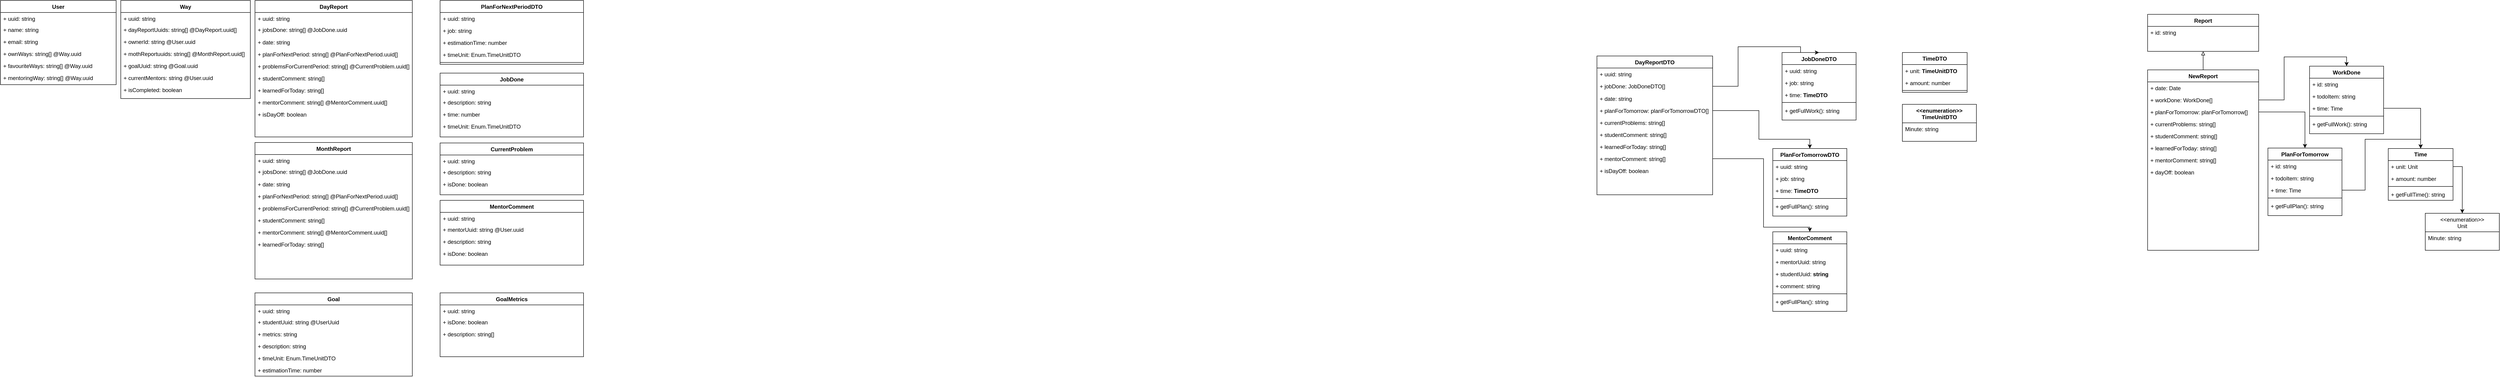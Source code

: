 <mxfile version="21.6.8" type="device">
  <diagram id="C5RBs43oDa-KdzZeNtuy" name="Page-1">
    <mxGraphModel dx="6335" dy="1329" grid="1" gridSize="10" guides="1" tooltips="1" connect="1" arrows="1" fold="1" page="1" pageScale="1" pageWidth="827" pageHeight="1169" math="0" shadow="0">
      <root>
        <mxCell id="WIyWlLk6GJQsqaUBKTNV-0" />
        <mxCell id="WIyWlLk6GJQsqaUBKTNV-1" parent="WIyWlLk6GJQsqaUBKTNV-0" />
        <mxCell id="d_Sg6oqERydrpkFvaHPT-14" value="Report" style="swimlane;fontStyle=1;align=center;verticalAlign=top;childLayout=stackLayout;horizontal=1;startSize=26;horizontalStack=0;resizeParent=1;resizeLast=0;collapsible=1;marginBottom=0;rounded=0;shadow=0;strokeWidth=1;" parent="WIyWlLk6GJQsqaUBKTNV-1" vertex="1">
          <mxGeometry x="1160" y="160" width="240" height="80" as="geometry">
            <mxRectangle x="550" y="140" width="160" height="26" as="alternateBounds" />
          </mxGeometry>
        </mxCell>
        <mxCell id="d_Sg6oqERydrpkFvaHPT-18" value="+ id: string" style="text;align=left;verticalAlign=top;spacingLeft=4;spacingRight=4;overflow=hidden;rotatable=0;points=[[0,0.5],[1,0.5]];portConstraint=eastwest;rounded=0;shadow=0;html=0;" parent="d_Sg6oqERydrpkFvaHPT-14" vertex="1">
          <mxGeometry y="26" width="240" height="34" as="geometry" />
        </mxCell>
        <mxCell id="zkfFHV4jXpPFQw0GAbJ--0" value="NewReport" style="swimlane;fontStyle=1;align=center;verticalAlign=top;childLayout=stackLayout;horizontal=1;startSize=26;horizontalStack=0;resizeParent=1;resizeLast=0;collapsible=1;marginBottom=0;rounded=0;shadow=0;strokeWidth=1;fillColor=default;" parent="WIyWlLk6GJQsqaUBKTNV-1" vertex="1">
          <mxGeometry x="1160" y="280" width="240" height="390" as="geometry">
            <mxRectangle x="230" y="140" width="160" height="26" as="alternateBounds" />
          </mxGeometry>
        </mxCell>
        <mxCell id="hzhKv7WzkPUW-s2_m-Os-22" value="+ date: Date" style="text;align=left;verticalAlign=top;spacingLeft=4;spacingRight=4;overflow=hidden;rotatable=0;points=[[0,0.5],[1,0.5]];portConstraint=eastwest;" parent="zkfFHV4jXpPFQw0GAbJ--0" vertex="1">
          <mxGeometry y="26" width="240" height="26" as="geometry" />
        </mxCell>
        <mxCell id="hzhKv7WzkPUW-s2_m-Os-24" value="+ workDone: WorkDone[]" style="text;align=left;verticalAlign=top;spacingLeft=4;spacingRight=4;overflow=hidden;rotatable=0;points=[[0,0.5],[1,0.5]];portConstraint=eastwest;rounded=0;shadow=0;html=0;" parent="zkfFHV4jXpPFQw0GAbJ--0" vertex="1">
          <mxGeometry y="52" width="240" height="26" as="geometry" />
        </mxCell>
        <mxCell id="hzhKv7WzkPUW-s2_m-Os-30" value="+ planForTomorrow: planForTomorrow[]" style="text;align=left;verticalAlign=top;spacingLeft=4;spacingRight=4;overflow=hidden;rotatable=0;points=[[0,0.5],[1,0.5]];portConstraint=eastwest;rounded=0;shadow=0;html=0;" parent="zkfFHV4jXpPFQw0GAbJ--0" vertex="1">
          <mxGeometry y="78" width="240" height="26" as="geometry" />
        </mxCell>
        <mxCell id="hzhKv7WzkPUW-s2_m-Os-25" value="+ currentProblems: string[]" style="text;align=left;verticalAlign=top;spacingLeft=4;spacingRight=4;overflow=hidden;rotatable=0;points=[[0,0.5],[1,0.5]];portConstraint=eastwest;" parent="zkfFHV4jXpPFQw0GAbJ--0" vertex="1">
          <mxGeometry y="104" width="240" height="26" as="geometry" />
        </mxCell>
        <mxCell id="hzhKv7WzkPUW-s2_m-Os-29" value="+ studentComment: string[]" style="text;align=left;verticalAlign=top;spacingLeft=4;spacingRight=4;overflow=hidden;rotatable=0;points=[[0,0.5],[1,0.5]];portConstraint=eastwest;rounded=0;shadow=0;html=0;" parent="zkfFHV4jXpPFQw0GAbJ--0" vertex="1">
          <mxGeometry y="130" width="240" height="26" as="geometry" />
        </mxCell>
        <mxCell id="hzhKv7WzkPUW-s2_m-Os-28" value="+ learnedForToday: string[]" style="text;align=left;verticalAlign=top;spacingLeft=4;spacingRight=4;overflow=hidden;rotatable=0;points=[[0,0.5],[1,0.5]];portConstraint=eastwest;" parent="zkfFHV4jXpPFQw0GAbJ--0" vertex="1">
          <mxGeometry y="156" width="240" height="26" as="geometry" />
        </mxCell>
        <mxCell id="hzhKv7WzkPUW-s2_m-Os-31" value="+ mentorComment: string[]" style="text;align=left;verticalAlign=top;spacingLeft=4;spacingRight=4;overflow=hidden;rotatable=0;points=[[0,0.5],[1,0.5]];portConstraint=eastwest;rounded=0;shadow=0;html=0;" parent="zkfFHV4jXpPFQw0GAbJ--0" vertex="1">
          <mxGeometry y="182" width="240" height="26" as="geometry" />
        </mxCell>
        <mxCell id="ZnFj1ANlWHi9h5uF4C0p-1" value="+ dayOff: boolean" style="text;strokeColor=none;fillColor=none;align=left;verticalAlign=top;spacingLeft=4;spacingRight=4;overflow=hidden;rotatable=0;points=[[0,0.5],[1,0.5]];portConstraint=eastwest;whiteSpace=wrap;html=1;" parent="zkfFHV4jXpPFQw0GAbJ--0" vertex="1">
          <mxGeometry y="208" width="240" height="26" as="geometry" />
        </mxCell>
        <mxCell id="d_Sg6oqERydrpkFvaHPT-20" value="" style="edgeStyle=orthogonalEdgeStyle;rounded=0;orthogonalLoop=1;jettySize=auto;html=1;entryX=0.5;entryY=1;entryDx=0;entryDy=0;fillColor=none;startArrow=none;startFill=0;endArrow=block;endFill=0;" parent="WIyWlLk6GJQsqaUBKTNV-1" source="zkfFHV4jXpPFQw0GAbJ--0" target="d_Sg6oqERydrpkFvaHPT-14" edge="1">
          <mxGeometry relative="1" as="geometry" />
        </mxCell>
        <mxCell id="d_Sg6oqERydrpkFvaHPT-32" value="&lt;&lt;enumeration&gt;&gt;&#xa;Unit" style="swimlane;fontStyle=0;align=center;verticalAlign=top;childLayout=stackLayout;horizontal=1;startSize=40;horizontalStack=0;resizeParent=1;resizeLast=0;collapsible=1;marginBottom=0;rounded=0;shadow=0;strokeWidth=1;" parent="WIyWlLk6GJQsqaUBKTNV-1" vertex="1">
          <mxGeometry x="1760" y="590" width="160" height="80" as="geometry">
            <mxRectangle x="550" y="140" width="160" height="26" as="alternateBounds" />
          </mxGeometry>
        </mxCell>
        <mxCell id="d_Sg6oqERydrpkFvaHPT-33" value="Minute: string" style="text;align=left;verticalAlign=top;spacingLeft=4;spacingRight=4;overflow=hidden;rotatable=0;points=[[0,0.5],[1,0.5]];portConstraint=eastwest;" parent="d_Sg6oqERydrpkFvaHPT-32" vertex="1">
          <mxGeometry y="40" width="160" height="40" as="geometry" />
        </mxCell>
        <mxCell id="d_Sg6oqERydrpkFvaHPT-43" value="WorkDone" style="swimlane;fontStyle=1;align=center;verticalAlign=top;childLayout=stackLayout;horizontal=1;startSize=26;horizontalStack=0;resizeParent=1;resizeParentMax=0;resizeLast=0;collapsible=1;marginBottom=0;whiteSpace=wrap;html=1;" parent="WIyWlLk6GJQsqaUBKTNV-1" vertex="1">
          <mxGeometry x="1510" y="272" width="160" height="146" as="geometry" />
        </mxCell>
        <mxCell id="d_Sg6oqERydrpkFvaHPT-44" value="+ id: string" style="text;strokeColor=none;fillColor=none;align=left;verticalAlign=top;spacingLeft=4;spacingRight=4;overflow=hidden;rotatable=0;points=[[0,0.5],[1,0.5]];portConstraint=eastwest;whiteSpace=wrap;html=1;" parent="d_Sg6oqERydrpkFvaHPT-43" vertex="1">
          <mxGeometry y="26" width="160" height="26" as="geometry" />
        </mxCell>
        <mxCell id="d_Sg6oqERydrpkFvaHPT-47" value="+ todoItem: string" style="text;strokeColor=none;fillColor=none;align=left;verticalAlign=top;spacingLeft=4;spacingRight=4;overflow=hidden;rotatable=0;points=[[0,0.5],[1,0.5]];portConstraint=eastwest;whiteSpace=wrap;html=1;" parent="d_Sg6oqERydrpkFvaHPT-43" vertex="1">
          <mxGeometry y="52" width="160" height="26" as="geometry" />
        </mxCell>
        <mxCell id="dKKBKOpDz1HLAtAL7ZmL-0" value="+ time: Time" style="text;strokeColor=none;fillColor=none;align=left;verticalAlign=top;spacingLeft=4;spacingRight=4;overflow=hidden;rotatable=0;points=[[0,0.5],[1,0.5]];portConstraint=eastwest;whiteSpace=wrap;html=1;" parent="d_Sg6oqERydrpkFvaHPT-43" vertex="1">
          <mxGeometry y="78" width="160" height="26" as="geometry" />
        </mxCell>
        <mxCell id="d_Sg6oqERydrpkFvaHPT-45" value="" style="line;strokeWidth=1;fillColor=none;align=left;verticalAlign=middle;spacingTop=-1;spacingLeft=3;spacingRight=3;rotatable=0;labelPosition=right;points=[];portConstraint=eastwest;strokeColor=inherit;" parent="d_Sg6oqERydrpkFvaHPT-43" vertex="1">
          <mxGeometry y="104" width="160" height="8" as="geometry" />
        </mxCell>
        <mxCell id="d_Sg6oqERydrpkFvaHPT-46" value="+ getFullWork(): string" style="text;strokeColor=none;fillColor=none;align=left;verticalAlign=top;spacingLeft=4;spacingRight=4;overflow=hidden;rotatable=0;points=[[0,0.5],[1,0.5]];portConstraint=eastwest;whiteSpace=wrap;html=1;" parent="d_Sg6oqERydrpkFvaHPT-43" vertex="1">
          <mxGeometry y="112" width="160" height="34" as="geometry" />
        </mxCell>
        <mxCell id="I3We-VWQ5itRpf7lrlMH-1" style="edgeStyle=orthogonalEdgeStyle;rounded=0;orthogonalLoop=1;jettySize=auto;html=1;entryX=0.5;entryY=0;entryDx=0;entryDy=0;exitX=1;exitY=0.5;exitDx=0;exitDy=0;" parent="WIyWlLk6GJQsqaUBKTNV-1" source="hzhKv7WzkPUW-s2_m-Os-24" target="d_Sg6oqERydrpkFvaHPT-43" edge="1">
          <mxGeometry relative="1" as="geometry" />
        </mxCell>
        <mxCell id="I3We-VWQ5itRpf7lrlMH-2" style="edgeStyle=orthogonalEdgeStyle;rounded=0;orthogonalLoop=1;jettySize=auto;html=1;exitX=1;exitY=0.5;exitDx=0;exitDy=0;" parent="WIyWlLk6GJQsqaUBKTNV-1" source="Ks_CFoiMKWxKcUtmaqoq-5" target="d_Sg6oqERydrpkFvaHPT-32" edge="1">
          <mxGeometry relative="1" as="geometry" />
        </mxCell>
        <mxCell id="Ks_CFoiMKWxKcUtmaqoq-4" value="&lt;b&gt;Time&lt;/b&gt;" style="swimlane;fontStyle=0;childLayout=stackLayout;horizontal=1;startSize=26;fillColor=none;horizontalStack=0;resizeParent=1;resizeParentMax=0;resizeLast=0;collapsible=1;marginBottom=0;whiteSpace=wrap;html=1;" parent="WIyWlLk6GJQsqaUBKTNV-1" vertex="1">
          <mxGeometry x="1680" y="450" width="140" height="112" as="geometry" />
        </mxCell>
        <mxCell id="Ks_CFoiMKWxKcUtmaqoq-5" value="+ unit: Unit" style="text;strokeColor=none;fillColor=none;align=left;verticalAlign=top;spacingLeft=4;spacingRight=4;overflow=hidden;rotatable=0;points=[[0,0.5],[1,0.5]];portConstraint=eastwest;whiteSpace=wrap;html=1;" parent="Ks_CFoiMKWxKcUtmaqoq-4" vertex="1">
          <mxGeometry y="26" width="140" height="26" as="geometry" />
        </mxCell>
        <mxCell id="Ks_CFoiMKWxKcUtmaqoq-6" value="+ amount: number" style="text;strokeColor=none;fillColor=none;align=left;verticalAlign=top;spacingLeft=4;spacingRight=4;overflow=hidden;rotatable=0;points=[[0,0.5],[1,0.5]];portConstraint=eastwest;whiteSpace=wrap;html=1;" parent="Ks_CFoiMKWxKcUtmaqoq-4" vertex="1">
          <mxGeometry y="52" width="140" height="26" as="geometry" />
        </mxCell>
        <mxCell id="dKKBKOpDz1HLAtAL7ZmL-1" value="" style="line;strokeWidth=1;fillColor=none;align=left;verticalAlign=middle;spacingTop=-1;spacingLeft=3;spacingRight=3;rotatable=0;labelPosition=right;points=[];portConstraint=eastwest;strokeColor=inherit;" parent="Ks_CFoiMKWxKcUtmaqoq-4" vertex="1">
          <mxGeometry y="78" width="140" height="8" as="geometry" />
        </mxCell>
        <mxCell id="dKKBKOpDz1HLAtAL7ZmL-2" value="+ getFullTime(): string" style="text;strokeColor=none;fillColor=none;align=left;verticalAlign=top;spacingLeft=4;spacingRight=4;overflow=hidden;rotatable=0;points=[[0,0.5],[1,0.5]];portConstraint=eastwest;whiteSpace=wrap;html=1;" parent="Ks_CFoiMKWxKcUtmaqoq-4" vertex="1">
          <mxGeometry y="86" width="140" height="26" as="geometry" />
        </mxCell>
        <mxCell id="Ks_CFoiMKWxKcUtmaqoq-13" style="edgeStyle=orthogonalEdgeStyle;rounded=0;orthogonalLoop=1;jettySize=auto;html=1;exitX=1;exitY=0.5;exitDx=0;exitDy=0;" parent="WIyWlLk6GJQsqaUBKTNV-1" source="dKKBKOpDz1HLAtAL7ZmL-0" target="Ks_CFoiMKWxKcUtmaqoq-4" edge="1">
          <mxGeometry relative="1" as="geometry">
            <mxPoint x="1400" y="600" as="sourcePoint" />
            <mxPoint x="1480" y="720" as="targetPoint" />
          </mxGeometry>
        </mxCell>
        <mxCell id="Ks_CFoiMKWxKcUtmaqoq-19" style="edgeStyle=orthogonalEdgeStyle;rounded=0;orthogonalLoop=1;jettySize=auto;html=1;entryX=0.5;entryY=0;entryDx=0;entryDy=0;exitX=1;exitY=0.5;exitDx=0;exitDy=0;" parent="WIyWlLk6GJQsqaUBKTNV-1" source="hzhKv7WzkPUW-s2_m-Os-30" target="dKKBKOpDz1HLAtAL7ZmL-3" edge="1">
          <mxGeometry relative="1" as="geometry">
            <mxPoint x="1400" y="610" as="sourcePoint" />
            <mxPoint x="1480" y="432" as="targetPoint" />
          </mxGeometry>
        </mxCell>
        <mxCell id="Ks_CFoiMKWxKcUtmaqoq-52" style="edgeStyle=orthogonalEdgeStyle;rounded=0;orthogonalLoop=1;jettySize=auto;html=1;exitX=1;exitY=0.5;exitDx=0;exitDy=0;entryX=0.5;entryY=0;entryDx=0;entryDy=0;" parent="WIyWlLk6GJQsqaUBKTNV-1" source="dKKBKOpDz1HLAtAL7ZmL-6" target="Ks_CFoiMKWxKcUtmaqoq-4" edge="1">
          <mxGeometry relative="1" as="geometry">
            <mxPoint x="1590" y="745" as="sourcePoint" />
            <mxPoint x="1780" y="858" as="targetPoint" />
          </mxGeometry>
        </mxCell>
        <mxCell id="dKKBKOpDz1HLAtAL7ZmL-3" value="PlanForTomorrow" style="swimlane;fontStyle=1;align=center;verticalAlign=top;childLayout=stackLayout;horizontal=1;startSize=26;horizontalStack=0;resizeParent=1;resizeParentMax=0;resizeLast=0;collapsible=1;marginBottom=0;whiteSpace=wrap;html=1;" parent="WIyWlLk6GJQsqaUBKTNV-1" vertex="1">
          <mxGeometry x="1420" y="449" width="160" height="146" as="geometry" />
        </mxCell>
        <mxCell id="dKKBKOpDz1HLAtAL7ZmL-4" value="+ id: string" style="text;strokeColor=none;fillColor=none;align=left;verticalAlign=top;spacingLeft=4;spacingRight=4;overflow=hidden;rotatable=0;points=[[0,0.5],[1,0.5]];portConstraint=eastwest;whiteSpace=wrap;html=1;" parent="dKKBKOpDz1HLAtAL7ZmL-3" vertex="1">
          <mxGeometry y="26" width="160" height="26" as="geometry" />
        </mxCell>
        <mxCell id="dKKBKOpDz1HLAtAL7ZmL-5" value="+ todoItem: string" style="text;strokeColor=none;fillColor=none;align=left;verticalAlign=top;spacingLeft=4;spacingRight=4;overflow=hidden;rotatable=0;points=[[0,0.5],[1,0.5]];portConstraint=eastwest;whiteSpace=wrap;html=1;" parent="dKKBKOpDz1HLAtAL7ZmL-3" vertex="1">
          <mxGeometry y="52" width="160" height="26" as="geometry" />
        </mxCell>
        <mxCell id="dKKBKOpDz1HLAtAL7ZmL-6" value="+ time: Time" style="text;strokeColor=none;fillColor=none;align=left;verticalAlign=top;spacingLeft=4;spacingRight=4;overflow=hidden;rotatable=0;points=[[0,0.5],[1,0.5]];portConstraint=eastwest;whiteSpace=wrap;html=1;" parent="dKKBKOpDz1HLAtAL7ZmL-3" vertex="1">
          <mxGeometry y="78" width="160" height="26" as="geometry" />
        </mxCell>
        <mxCell id="dKKBKOpDz1HLAtAL7ZmL-7" value="" style="line;strokeWidth=1;fillColor=none;align=left;verticalAlign=middle;spacingTop=-1;spacingLeft=3;spacingRight=3;rotatable=0;labelPosition=right;points=[];portConstraint=eastwest;strokeColor=inherit;" parent="dKKBKOpDz1HLAtAL7ZmL-3" vertex="1">
          <mxGeometry y="104" width="160" height="8" as="geometry" />
        </mxCell>
        <mxCell id="dKKBKOpDz1HLAtAL7ZmL-8" value="+ getFullPlan(): string" style="text;strokeColor=none;fillColor=none;align=left;verticalAlign=top;spacingLeft=4;spacingRight=4;overflow=hidden;rotatable=0;points=[[0,0.5],[1,0.5]];portConstraint=eastwest;whiteSpace=wrap;html=1;" parent="dKKBKOpDz1HLAtAL7ZmL-3" vertex="1">
          <mxGeometry y="112" width="160" height="34" as="geometry" />
        </mxCell>
        <mxCell id="dKKBKOpDz1HLAtAL7ZmL-11" value="DayReportDTO" style="swimlane;fontStyle=1;align=center;verticalAlign=top;childLayout=stackLayout;horizontal=1;startSize=26;horizontalStack=0;resizeParent=1;resizeLast=0;collapsible=1;marginBottom=0;rounded=0;shadow=0;strokeWidth=1;fillColor=default;" parent="WIyWlLk6GJQsqaUBKTNV-1" vertex="1">
          <mxGeometry x="-30" y="250" width="250" height="300" as="geometry">
            <mxRectangle x="230" y="140" width="160" height="26" as="alternateBounds" />
          </mxGeometry>
        </mxCell>
        <mxCell id="-4mPgHynalelNiIuFB-8-16" value="+ uuid: string" style="text;align=left;verticalAlign=top;spacingLeft=4;spacingRight=4;overflow=hidden;rotatable=0;points=[[0,0.5],[1,0.5]];portConstraint=eastwest;" vertex="1" parent="dKKBKOpDz1HLAtAL7ZmL-11">
          <mxGeometry y="26" width="250" height="26" as="geometry" />
        </mxCell>
        <mxCell id="dKKBKOpDz1HLAtAL7ZmL-13" value="+ jobDone: JobDoneDTO[]" style="text;align=left;verticalAlign=top;spacingLeft=4;spacingRight=4;overflow=hidden;rotatable=0;points=[[0,0.5],[1,0.5]];portConstraint=eastwest;rounded=0;shadow=0;html=0;" parent="dKKBKOpDz1HLAtAL7ZmL-11" vertex="1">
          <mxGeometry y="52" width="250" height="27" as="geometry" />
        </mxCell>
        <mxCell id="dKKBKOpDz1HLAtAL7ZmL-12" value="+ date: string" style="text;align=left;verticalAlign=top;spacingLeft=4;spacingRight=4;overflow=hidden;rotatable=0;points=[[0,0.5],[1,0.5]];portConstraint=eastwest;" parent="dKKBKOpDz1HLAtAL7ZmL-11" vertex="1">
          <mxGeometry y="79" width="250" height="26" as="geometry" />
        </mxCell>
        <mxCell id="dKKBKOpDz1HLAtAL7ZmL-14" value="+ planForTomorrow: planForTomorrowDTO[]" style="text;align=left;verticalAlign=top;spacingLeft=4;spacingRight=4;overflow=hidden;rotatable=0;points=[[0,0.5],[1,0.5]];portConstraint=eastwest;rounded=0;shadow=0;html=0;" parent="dKKBKOpDz1HLAtAL7ZmL-11" vertex="1">
          <mxGeometry y="105" width="250" height="26" as="geometry" />
        </mxCell>
        <mxCell id="dKKBKOpDz1HLAtAL7ZmL-15" value="+ currentProblems: string[]" style="text;align=left;verticalAlign=top;spacingLeft=4;spacingRight=4;overflow=hidden;rotatable=0;points=[[0,0.5],[1,0.5]];portConstraint=eastwest;" parent="dKKBKOpDz1HLAtAL7ZmL-11" vertex="1">
          <mxGeometry y="131" width="250" height="26" as="geometry" />
        </mxCell>
        <mxCell id="dKKBKOpDz1HLAtAL7ZmL-16" value="+ studentComment: string[]" style="text;align=left;verticalAlign=top;spacingLeft=4;spacingRight=4;overflow=hidden;rotatable=0;points=[[0,0.5],[1,0.5]];portConstraint=eastwest;rounded=0;shadow=0;html=0;" parent="dKKBKOpDz1HLAtAL7ZmL-11" vertex="1">
          <mxGeometry y="157" width="250" height="26" as="geometry" />
        </mxCell>
        <mxCell id="dKKBKOpDz1HLAtAL7ZmL-17" value="+ learnedForToday: string[]" style="text;align=left;verticalAlign=top;spacingLeft=4;spacingRight=4;overflow=hidden;rotatable=0;points=[[0,0.5],[1,0.5]];portConstraint=eastwest;" parent="dKKBKOpDz1HLAtAL7ZmL-11" vertex="1">
          <mxGeometry y="183" width="250" height="26" as="geometry" />
        </mxCell>
        <mxCell id="dKKBKOpDz1HLAtAL7ZmL-18" value="+ mentorComment: string[]" style="text;align=left;verticalAlign=top;spacingLeft=4;spacingRight=4;overflow=hidden;rotatable=0;points=[[0,0.5],[1,0.5]];portConstraint=eastwest;rounded=0;shadow=0;html=0;" parent="dKKBKOpDz1HLAtAL7ZmL-11" vertex="1">
          <mxGeometry y="209" width="250" height="26" as="geometry" />
        </mxCell>
        <mxCell id="ZnFj1ANlWHi9h5uF4C0p-0" value="+ isDayOff: boolean" style="text;strokeColor=none;fillColor=none;align=left;verticalAlign=top;spacingLeft=4;spacingRight=4;overflow=hidden;rotatable=0;points=[[0,0.5],[1,0.5]];portConstraint=eastwest;whiteSpace=wrap;html=1;" parent="dKKBKOpDz1HLAtAL7ZmL-11" vertex="1">
          <mxGeometry y="235" width="250" height="26" as="geometry" />
        </mxCell>
        <mxCell id="dKKBKOpDz1HLAtAL7ZmL-20" value="&lt;&lt;enumeration&gt;&gt;&#xa;TimeUnitDTO" style="swimlane;fontStyle=1;align=center;verticalAlign=top;childLayout=stackLayout;horizontal=1;startSize=40;horizontalStack=0;resizeParent=1;resizeLast=0;collapsible=1;marginBottom=0;rounded=0;shadow=0;strokeWidth=1;" parent="WIyWlLk6GJQsqaUBKTNV-1" vertex="1">
          <mxGeometry x="630" y="354.5" width="160" height="80" as="geometry">
            <mxRectangle x="550" y="140" width="160" height="26" as="alternateBounds" />
          </mxGeometry>
        </mxCell>
        <mxCell id="dKKBKOpDz1HLAtAL7ZmL-21" value="Minute: string" style="text;align=left;verticalAlign=top;spacingLeft=4;spacingRight=4;overflow=hidden;rotatable=0;points=[[0,0.5],[1,0.5]];portConstraint=eastwest;" parent="dKKBKOpDz1HLAtAL7ZmL-20" vertex="1">
          <mxGeometry y="40" width="160" height="40" as="geometry" />
        </mxCell>
        <mxCell id="dKKBKOpDz1HLAtAL7ZmL-22" value="JobDoneDTO" style="swimlane;fontStyle=1;align=center;verticalAlign=top;childLayout=stackLayout;horizontal=1;startSize=26;horizontalStack=0;resizeParent=1;resizeParentMax=0;resizeLast=0;collapsible=1;marginBottom=0;whiteSpace=wrap;html=1;" parent="WIyWlLk6GJQsqaUBKTNV-1" vertex="1">
          <mxGeometry x="370" y="242.5" width="160" height="146" as="geometry" />
        </mxCell>
        <mxCell id="dKKBKOpDz1HLAtAL7ZmL-23" value="+ uuid: string" style="text;strokeColor=none;fillColor=none;align=left;verticalAlign=top;spacingLeft=4;spacingRight=4;overflow=hidden;rotatable=0;points=[[0,0.5],[1,0.5]];portConstraint=eastwest;whiteSpace=wrap;html=1;" parent="dKKBKOpDz1HLAtAL7ZmL-22" vertex="1">
          <mxGeometry y="26" width="160" height="26" as="geometry" />
        </mxCell>
        <mxCell id="dKKBKOpDz1HLAtAL7ZmL-24" value="+ job: string" style="text;strokeColor=none;fillColor=none;align=left;verticalAlign=top;spacingLeft=4;spacingRight=4;overflow=hidden;rotatable=0;points=[[0,0.5],[1,0.5]];portConstraint=eastwest;whiteSpace=wrap;html=1;" parent="dKKBKOpDz1HLAtAL7ZmL-22" vertex="1">
          <mxGeometry y="52" width="160" height="26" as="geometry" />
        </mxCell>
        <mxCell id="dKKBKOpDz1HLAtAL7ZmL-25" value="+ time: &lt;b&gt;TimeDTO&lt;/b&gt;" style="text;strokeColor=none;fillColor=none;align=left;verticalAlign=top;spacingLeft=4;spacingRight=4;overflow=hidden;rotatable=0;points=[[0,0.5],[1,0.5]];portConstraint=eastwest;whiteSpace=wrap;html=1;" parent="dKKBKOpDz1HLAtAL7ZmL-22" vertex="1">
          <mxGeometry y="78" width="160" height="26" as="geometry" />
        </mxCell>
        <mxCell id="dKKBKOpDz1HLAtAL7ZmL-26" value="" style="line;strokeWidth=1;fillColor=none;align=left;verticalAlign=middle;spacingTop=-1;spacingLeft=3;spacingRight=3;rotatable=0;labelPosition=right;points=[];portConstraint=eastwest;strokeColor=inherit;" parent="dKKBKOpDz1HLAtAL7ZmL-22" vertex="1">
          <mxGeometry y="104" width="160" height="8" as="geometry" />
        </mxCell>
        <mxCell id="dKKBKOpDz1HLAtAL7ZmL-27" value="+ getFullWork(): string" style="text;strokeColor=none;fillColor=none;align=left;verticalAlign=top;spacingLeft=4;spacingRight=4;overflow=hidden;rotatable=0;points=[[0,0.5],[1,0.5]];portConstraint=eastwest;whiteSpace=wrap;html=1;" parent="dKKBKOpDz1HLAtAL7ZmL-22" vertex="1">
          <mxGeometry y="112" width="160" height="34" as="geometry" />
        </mxCell>
        <mxCell id="dKKBKOpDz1HLAtAL7ZmL-28" style="edgeStyle=orthogonalEdgeStyle;rounded=0;orthogonalLoop=1;jettySize=auto;html=1;entryX=0.5;entryY=0;entryDx=0;entryDy=0;exitX=1;exitY=0.5;exitDx=0;exitDy=0;" parent="WIyWlLk6GJQsqaUBKTNV-1" source="dKKBKOpDz1HLAtAL7ZmL-13" target="dKKBKOpDz1HLAtAL7ZmL-22" edge="1">
          <mxGeometry relative="1" as="geometry">
            <Array as="points">
              <mxPoint x="275" y="315" />
              <mxPoint x="275" y="230" />
              <mxPoint x="410" y="230" />
            </Array>
          </mxGeometry>
        </mxCell>
        <mxCell id="dKKBKOpDz1HLAtAL7ZmL-30" value="&lt;b&gt;TimeDTO&lt;/b&gt;" style="swimlane;fontStyle=0;childLayout=stackLayout;horizontal=1;startSize=26;fillColor=none;horizontalStack=0;resizeParent=1;resizeParentMax=0;resizeLast=0;collapsible=1;marginBottom=0;whiteSpace=wrap;html=1;" parent="WIyWlLk6GJQsqaUBKTNV-1" vertex="1">
          <mxGeometry x="630" y="242.5" width="140" height="86" as="geometry" />
        </mxCell>
        <mxCell id="dKKBKOpDz1HLAtAL7ZmL-31" value="+ unit: &lt;b&gt;TimeUnitDTO&lt;/b&gt;" style="text;strokeColor=none;fillColor=none;align=left;verticalAlign=top;spacingLeft=4;spacingRight=4;overflow=hidden;rotatable=0;points=[[0,0.5],[1,0.5]];portConstraint=eastwest;whiteSpace=wrap;html=1;" parent="dKKBKOpDz1HLAtAL7ZmL-30" vertex="1">
          <mxGeometry y="26" width="140" height="26" as="geometry" />
        </mxCell>
        <mxCell id="dKKBKOpDz1HLAtAL7ZmL-32" value="+ amount: number" style="text;strokeColor=none;fillColor=none;align=left;verticalAlign=top;spacingLeft=4;spacingRight=4;overflow=hidden;rotatable=0;points=[[0,0.5],[1,0.5]];portConstraint=eastwest;whiteSpace=wrap;html=1;" parent="dKKBKOpDz1HLAtAL7ZmL-30" vertex="1">
          <mxGeometry y="52" width="140" height="26" as="geometry" />
        </mxCell>
        <mxCell id="dKKBKOpDz1HLAtAL7ZmL-33" value="" style="line;strokeWidth=1;fillColor=none;align=left;verticalAlign=middle;spacingTop=-1;spacingLeft=3;spacingRight=3;rotatable=0;labelPosition=right;points=[];portConstraint=eastwest;strokeColor=inherit;" parent="dKKBKOpDz1HLAtAL7ZmL-30" vertex="1">
          <mxGeometry y="78" width="140" height="8" as="geometry" />
        </mxCell>
        <mxCell id="dKKBKOpDz1HLAtAL7ZmL-36" style="edgeStyle=orthogonalEdgeStyle;rounded=0;orthogonalLoop=1;jettySize=auto;html=1;entryX=0.5;entryY=0;entryDx=0;entryDy=0;exitX=1;exitY=0.5;exitDx=0;exitDy=0;" parent="WIyWlLk6GJQsqaUBKTNV-1" source="dKKBKOpDz1HLAtAL7ZmL-14" target="dKKBKOpDz1HLAtAL7ZmL-38" edge="1">
          <mxGeometry relative="1" as="geometry">
            <mxPoint x="220" y="580" as="sourcePoint" />
            <mxPoint x="300" y="402" as="targetPoint" />
            <Array as="points">
              <mxPoint x="320" y="368" />
              <mxPoint x="320" y="430" />
              <mxPoint x="430" y="430" />
            </Array>
          </mxGeometry>
        </mxCell>
        <mxCell id="dKKBKOpDz1HLAtAL7ZmL-38" value="PlanForTomorrowDTO" style="swimlane;fontStyle=1;align=center;verticalAlign=top;childLayout=stackLayout;horizontal=1;startSize=26;horizontalStack=0;resizeParent=1;resizeParentMax=0;resizeLast=0;collapsible=1;marginBottom=0;whiteSpace=wrap;html=1;" parent="WIyWlLk6GJQsqaUBKTNV-1" vertex="1">
          <mxGeometry x="350" y="450" width="160" height="146" as="geometry" />
        </mxCell>
        <mxCell id="dKKBKOpDz1HLAtAL7ZmL-39" value="+ uuid: string" style="text;strokeColor=none;fillColor=none;align=left;verticalAlign=top;spacingLeft=4;spacingRight=4;overflow=hidden;rotatable=0;points=[[0,0.5],[1,0.5]];portConstraint=eastwest;whiteSpace=wrap;html=1;" parent="dKKBKOpDz1HLAtAL7ZmL-38" vertex="1">
          <mxGeometry y="26" width="160" height="26" as="geometry" />
        </mxCell>
        <mxCell id="dKKBKOpDz1HLAtAL7ZmL-40" value="+ job: string" style="text;strokeColor=none;fillColor=none;align=left;verticalAlign=top;spacingLeft=4;spacingRight=4;overflow=hidden;rotatable=0;points=[[0,0.5],[1,0.5]];portConstraint=eastwest;whiteSpace=wrap;html=1;" parent="dKKBKOpDz1HLAtAL7ZmL-38" vertex="1">
          <mxGeometry y="52" width="160" height="26" as="geometry" />
        </mxCell>
        <mxCell id="dKKBKOpDz1HLAtAL7ZmL-41" value="+ time:&amp;nbsp;&lt;b style=&quot;border-color: var(--border-color); text-align: center;&quot;&gt;TimeDTO&lt;/b&gt;" style="text;strokeColor=none;fillColor=none;align=left;verticalAlign=top;spacingLeft=4;spacingRight=4;overflow=hidden;rotatable=0;points=[[0,0.5],[1,0.5]];portConstraint=eastwest;whiteSpace=wrap;html=1;" parent="dKKBKOpDz1HLAtAL7ZmL-38" vertex="1">
          <mxGeometry y="78" width="160" height="26" as="geometry" />
        </mxCell>
        <mxCell id="dKKBKOpDz1HLAtAL7ZmL-42" value="" style="line;strokeWidth=1;fillColor=none;align=left;verticalAlign=middle;spacingTop=-1;spacingLeft=3;spacingRight=3;rotatable=0;labelPosition=right;points=[];portConstraint=eastwest;strokeColor=inherit;" parent="dKKBKOpDz1HLAtAL7ZmL-38" vertex="1">
          <mxGeometry y="104" width="160" height="8" as="geometry" />
        </mxCell>
        <mxCell id="dKKBKOpDz1HLAtAL7ZmL-43" value="+ getFullPlan(): string" style="text;strokeColor=none;fillColor=none;align=left;verticalAlign=top;spacingLeft=4;spacingRight=4;overflow=hidden;rotatable=0;points=[[0,0.5],[1,0.5]];portConstraint=eastwest;whiteSpace=wrap;html=1;" parent="dKKBKOpDz1HLAtAL7ZmL-38" vertex="1">
          <mxGeometry y="112" width="160" height="34" as="geometry" />
        </mxCell>
        <mxCell id="-4mPgHynalelNiIuFB-8-1" value="User" style="swimlane;fontStyle=1;align=center;verticalAlign=top;childLayout=stackLayout;horizontal=1;startSize=26;horizontalStack=0;resizeParent=1;resizeLast=0;collapsible=1;marginBottom=0;rounded=0;shadow=0;strokeWidth=1;" vertex="1" parent="WIyWlLk6GJQsqaUBKTNV-1">
          <mxGeometry x="-3480" y="130" width="250" height="182" as="geometry">
            <mxRectangle x="550" y="140" width="160" height="26" as="alternateBounds" />
          </mxGeometry>
        </mxCell>
        <mxCell id="-4mPgHynalelNiIuFB-8-2" value="+ uuid: string" style="text;align=left;verticalAlign=top;spacingLeft=4;spacingRight=4;overflow=hidden;rotatable=0;points=[[0,0.5],[1,0.5]];portConstraint=eastwest;rounded=0;shadow=0;html=0;" vertex="1" parent="-4mPgHynalelNiIuFB-8-1">
          <mxGeometry y="26" width="250" height="24" as="geometry" />
        </mxCell>
        <mxCell id="-4mPgHynalelNiIuFB-8-69" value="+ name: string" style="text;strokeColor=none;fillColor=none;align=left;verticalAlign=top;spacingLeft=4;spacingRight=4;overflow=hidden;rotatable=0;points=[[0,0.5],[1,0.5]];portConstraint=eastwest;whiteSpace=wrap;html=1;" vertex="1" parent="-4mPgHynalelNiIuFB-8-1">
          <mxGeometry y="50" width="250" height="26" as="geometry" />
        </mxCell>
        <mxCell id="-4mPgHynalelNiIuFB-8-68" value="+ email: string&amp;nbsp;" style="text;strokeColor=none;fillColor=none;align=left;verticalAlign=top;spacingLeft=4;spacingRight=4;overflow=hidden;rotatable=0;points=[[0,0.5],[1,0.5]];portConstraint=eastwest;whiteSpace=wrap;html=1;" vertex="1" parent="-4mPgHynalelNiIuFB-8-1">
          <mxGeometry y="76" width="250" height="26" as="geometry" />
        </mxCell>
        <mxCell id="-4mPgHynalelNiIuFB-8-70" value="+ ownWays: string[] @Way.uuid" style="text;strokeColor=none;fillColor=none;align=left;verticalAlign=top;spacingLeft=4;spacingRight=4;overflow=hidden;rotatable=0;points=[[0,0.5],[1,0.5]];portConstraint=eastwest;whiteSpace=wrap;html=1;" vertex="1" parent="-4mPgHynalelNiIuFB-8-1">
          <mxGeometry y="102" width="250" height="26" as="geometry" />
        </mxCell>
        <mxCell id="-4mPgHynalelNiIuFB-8-71" value="+ favouriteWays: string[] @Way.uuid" style="text;strokeColor=none;fillColor=none;align=left;verticalAlign=top;spacingLeft=4;spacingRight=4;overflow=hidden;rotatable=0;points=[[0,0.5],[1,0.5]];portConstraint=eastwest;whiteSpace=wrap;html=1;" vertex="1" parent="-4mPgHynalelNiIuFB-8-1">
          <mxGeometry y="128" width="250" height="26" as="geometry" />
        </mxCell>
        <mxCell id="-4mPgHynalelNiIuFB-8-72" value="+ mentoringWay: string[] @Way.uuid" style="text;strokeColor=none;fillColor=none;align=left;verticalAlign=top;spacingLeft=4;spacingRight=4;overflow=hidden;rotatable=0;points=[[0,0.5],[1,0.5]];portConstraint=eastwest;whiteSpace=wrap;html=1;" vertex="1" parent="-4mPgHynalelNiIuFB-8-1">
          <mxGeometry y="154" width="250" height="26" as="geometry" />
        </mxCell>
        <mxCell id="-4mPgHynalelNiIuFB-8-3" value="Way" style="swimlane;fontStyle=1;align=center;verticalAlign=top;childLayout=stackLayout;horizontal=1;startSize=26;horizontalStack=0;resizeParent=1;resizeLast=0;collapsible=1;marginBottom=0;rounded=0;shadow=0;strokeWidth=1;" vertex="1" parent="WIyWlLk6GJQsqaUBKTNV-1">
          <mxGeometry x="-3220" y="130" width="280" height="212" as="geometry">
            <mxRectangle x="550" y="140" width="160" height="26" as="alternateBounds" />
          </mxGeometry>
        </mxCell>
        <mxCell id="-4mPgHynalelNiIuFB-8-4" value="+ uuid: string&#xa;" style="text;align=left;verticalAlign=top;spacingLeft=4;spacingRight=4;overflow=hidden;rotatable=0;points=[[0,0.5],[1,0.5]];portConstraint=eastwest;rounded=0;shadow=0;html=0;" vertex="1" parent="-4mPgHynalelNiIuFB-8-3">
          <mxGeometry y="26" width="280" height="24" as="geometry" />
        </mxCell>
        <mxCell id="-4mPgHynalelNiIuFB-8-77" value="+ dayReportUuids: string[] @DayReport.uuid[]&lt;div style=&quot;border-color: var(--border-color); padding: 0px; margin: 0px;&quot;&gt;&lt;br style=&quot;border-color: var(--border-color); padding: 0px; margin: 0px;&quot;&gt;&lt;/div&gt;" style="text;strokeColor=none;fillColor=none;align=left;verticalAlign=top;spacingLeft=4;spacingRight=4;overflow=hidden;rotatable=0;points=[[0,0.5],[1,0.5]];portConstraint=eastwest;whiteSpace=wrap;html=1;" vertex="1" parent="-4mPgHynalelNiIuFB-8-3">
          <mxGeometry y="50" width="280" height="26" as="geometry" />
        </mxCell>
        <mxCell id="-4mPgHynalelNiIuFB-8-78" value="+ ownerId: string @User.uuid&lt;div style=&quot;border-color: var(--border-color); padding: 0px; margin: 0px;&quot;&gt;&lt;br style=&quot;border-color: var(--border-color); padding: 0px; margin: 0px;&quot;&gt;&lt;/div&gt;" style="text;strokeColor=none;fillColor=none;align=left;verticalAlign=top;spacingLeft=4;spacingRight=4;overflow=hidden;rotatable=0;points=[[0,0.5],[1,0.5]];portConstraint=eastwest;whiteSpace=wrap;html=1;" vertex="1" parent="-4mPgHynalelNiIuFB-8-3">
          <mxGeometry y="76" width="280" height="26" as="geometry" />
        </mxCell>
        <mxCell id="-4mPgHynalelNiIuFB-8-76" value="+ mothReportuuids: string[] @MonthReport.uuid[]&lt;div style=&quot;border-color: var(--border-color); padding: 0px; margin: 0px;&quot;&gt;&lt;br style=&quot;border-color: var(--border-color); padding: 0px; margin: 0px;&quot;&gt;&lt;/div&gt;" style="text;strokeColor=none;fillColor=none;align=left;verticalAlign=top;spacingLeft=4;spacingRight=4;overflow=hidden;rotatable=0;points=[[0,0.5],[1,0.5]];portConstraint=eastwest;whiteSpace=wrap;html=1;" vertex="1" parent="-4mPgHynalelNiIuFB-8-3">
          <mxGeometry y="102" width="280" height="26" as="geometry" />
        </mxCell>
        <mxCell id="-4mPgHynalelNiIuFB-8-75" value="+ goalUuid: string @Goal.uuid&lt;div style=&quot;border-color: var(--border-color); padding: 0px; margin: 0px;&quot;&gt;&lt;br style=&quot;border-color: var(--border-color); padding: 0px; margin: 0px;&quot;&gt;&lt;/div&gt;" style="text;strokeColor=none;fillColor=none;align=left;verticalAlign=top;spacingLeft=4;spacingRight=4;overflow=hidden;rotatable=0;points=[[0,0.5],[1,0.5]];portConstraint=eastwest;whiteSpace=wrap;html=1;" vertex="1" parent="-4mPgHynalelNiIuFB-8-3">
          <mxGeometry y="128" width="280" height="26" as="geometry" />
        </mxCell>
        <mxCell id="-4mPgHynalelNiIuFB-8-74" value="+ currentMentors: string @User.uuid&lt;div style=&quot;border-color: var(--border-color); padding: 0px; margin: 0px;&quot;&gt;&lt;br style=&quot;border-color: var(--border-color); padding: 0px; margin: 0px;&quot;&gt;&lt;/div&gt;" style="text;strokeColor=none;fillColor=none;align=left;verticalAlign=top;spacingLeft=4;spacingRight=4;overflow=hidden;rotatable=0;points=[[0,0.5],[1,0.5]];portConstraint=eastwest;whiteSpace=wrap;html=1;" vertex="1" parent="-4mPgHynalelNiIuFB-8-3">
          <mxGeometry y="154" width="280" height="26" as="geometry" />
        </mxCell>
        <mxCell id="-4mPgHynalelNiIuFB-8-73" value="+ isCompleted: boolean" style="text;strokeColor=none;fillColor=none;align=left;verticalAlign=top;spacingLeft=4;spacingRight=4;overflow=hidden;rotatable=0;points=[[0,0.5],[1,0.5]];portConstraint=eastwest;whiteSpace=wrap;html=1;" vertex="1" parent="-4mPgHynalelNiIuFB-8-3">
          <mxGeometry y="180" width="280" height="30" as="geometry" />
        </mxCell>
        <mxCell id="-4mPgHynalelNiIuFB-8-6" value="DayReport" style="swimlane;fontStyle=1;align=center;verticalAlign=top;childLayout=stackLayout;horizontal=1;startSize=26;horizontalStack=0;resizeParent=1;resizeLast=0;collapsible=1;marginBottom=0;rounded=0;shadow=0;strokeWidth=1;" vertex="1" parent="WIyWlLk6GJQsqaUBKTNV-1">
          <mxGeometry x="-2930" y="130" width="340" height="295" as="geometry">
            <mxRectangle x="550" y="140" width="160" height="26" as="alternateBounds" />
          </mxGeometry>
        </mxCell>
        <mxCell id="-4mPgHynalelNiIuFB-8-7" value="+ uuid: string" style="text;align=left;verticalAlign=top;spacingLeft=4;spacingRight=4;overflow=hidden;rotatable=0;points=[[0,0.5],[1,0.5]];portConstraint=eastwest;rounded=0;shadow=0;html=0;" vertex="1" parent="-4mPgHynalelNiIuFB-8-6">
          <mxGeometry y="26" width="340" height="24" as="geometry" />
        </mxCell>
        <mxCell id="-4mPgHynalelNiIuFB-8-53" value="+ jobsDone: string[] @JobDone.uuid" style="text;align=left;verticalAlign=top;spacingLeft=4;spacingRight=4;overflow=hidden;rotatable=0;points=[[0,0.5],[1,0.5]];portConstraint=eastwest;rounded=0;shadow=0;html=0;" vertex="1" parent="-4mPgHynalelNiIuFB-8-6">
          <mxGeometry y="50" width="340" height="27" as="geometry" />
        </mxCell>
        <mxCell id="-4mPgHynalelNiIuFB-8-54" value="+ date: string" style="text;align=left;verticalAlign=top;spacingLeft=4;spacingRight=4;overflow=hidden;rotatable=0;points=[[0,0.5],[1,0.5]];portConstraint=eastwest;" vertex="1" parent="-4mPgHynalelNiIuFB-8-6">
          <mxGeometry y="77" width="340" height="26" as="geometry" />
        </mxCell>
        <mxCell id="-4mPgHynalelNiIuFB-8-55" value="+ planForNextPeriod: string[] @PlanForNextPeriod.uuid[]" style="text;align=left;verticalAlign=top;spacingLeft=4;spacingRight=4;overflow=hidden;rotatable=0;points=[[0,0.5],[1,0.5]];portConstraint=eastwest;rounded=0;shadow=0;html=0;" vertex="1" parent="-4mPgHynalelNiIuFB-8-6">
          <mxGeometry y="103" width="340" height="26" as="geometry" />
        </mxCell>
        <mxCell id="-4mPgHynalelNiIuFB-8-56" value="+ problemsForCurrentPeriod: string[] @CurrentProblem.uuid[]" style="text;align=left;verticalAlign=top;spacingLeft=4;spacingRight=4;overflow=hidden;rotatable=0;points=[[0,0.5],[1,0.5]];portConstraint=eastwest;" vertex="1" parent="-4mPgHynalelNiIuFB-8-6">
          <mxGeometry y="129" width="340" height="26" as="geometry" />
        </mxCell>
        <mxCell id="-4mPgHynalelNiIuFB-8-57" value="+ studentComment: string[]" style="text;align=left;verticalAlign=top;spacingLeft=4;spacingRight=4;overflow=hidden;rotatable=0;points=[[0,0.5],[1,0.5]];portConstraint=eastwest;rounded=0;shadow=0;html=0;" vertex="1" parent="-4mPgHynalelNiIuFB-8-6">
          <mxGeometry y="155" width="340" height="26" as="geometry" />
        </mxCell>
        <mxCell id="-4mPgHynalelNiIuFB-8-58" value="+ learnedForToday: string[]" style="text;align=left;verticalAlign=top;spacingLeft=4;spacingRight=4;overflow=hidden;rotatable=0;points=[[0,0.5],[1,0.5]];portConstraint=eastwest;" vertex="1" parent="-4mPgHynalelNiIuFB-8-6">
          <mxGeometry y="181" width="340" height="26" as="geometry" />
        </mxCell>
        <mxCell id="-4mPgHynalelNiIuFB-8-59" value="+ mentorComment: string[] @MentorComment.uuid[]" style="text;align=left;verticalAlign=top;spacingLeft=4;spacingRight=4;overflow=hidden;rotatable=0;points=[[0,0.5],[1,0.5]];portConstraint=eastwest;rounded=0;shadow=0;html=0;" vertex="1" parent="-4mPgHynalelNiIuFB-8-6">
          <mxGeometry y="207" width="340" height="26" as="geometry" />
        </mxCell>
        <mxCell id="-4mPgHynalelNiIuFB-8-60" value="+ isDayOff: boolean" style="text;strokeColor=none;fillColor=none;align=left;verticalAlign=top;spacingLeft=4;spacingRight=4;overflow=hidden;rotatable=0;points=[[0,0.5],[1,0.5]];portConstraint=eastwest;whiteSpace=wrap;html=1;" vertex="1" parent="-4mPgHynalelNiIuFB-8-6">
          <mxGeometry y="233" width="340" height="26" as="geometry" />
        </mxCell>
        <mxCell id="-4mPgHynalelNiIuFB-8-10" value="Goal" style="swimlane;fontStyle=1;align=center;verticalAlign=top;childLayout=stackLayout;horizontal=1;startSize=26;horizontalStack=0;resizeParent=1;resizeLast=0;collapsible=1;marginBottom=0;rounded=0;shadow=0;strokeWidth=1;" vertex="1" parent="WIyWlLk6GJQsqaUBKTNV-1">
          <mxGeometry x="-2930" y="762" width="340" height="180" as="geometry">
            <mxRectangle x="550" y="140" width="160" height="26" as="alternateBounds" />
          </mxGeometry>
        </mxCell>
        <mxCell id="-4mPgHynalelNiIuFB-8-11" value="+ uuid: string" style="text;align=left;verticalAlign=top;spacingLeft=4;spacingRight=4;overflow=hidden;rotatable=0;points=[[0,0.5],[1,0.5]];portConstraint=eastwest;rounded=0;shadow=0;html=0;" vertex="1" parent="-4mPgHynalelNiIuFB-8-10">
          <mxGeometry y="26" width="340" height="24" as="geometry" />
        </mxCell>
        <mxCell id="-4mPgHynalelNiIuFB-8-43" value="+ studentUuid: string @UserUuid" style="text;strokeColor=none;fillColor=none;align=left;verticalAlign=top;spacingLeft=4;spacingRight=4;overflow=hidden;rotatable=0;points=[[0,0.5],[1,0.5]];portConstraint=eastwest;whiteSpace=wrap;html=1;" vertex="1" parent="-4mPgHynalelNiIuFB-8-10">
          <mxGeometry y="50" width="340" height="26" as="geometry" />
        </mxCell>
        <mxCell id="-4mPgHynalelNiIuFB-8-45" value="+ metrics: string" style="text;strokeColor=none;fillColor=none;align=left;verticalAlign=top;spacingLeft=4;spacingRight=4;overflow=hidden;rotatable=0;points=[[0,0.5],[1,0.5]];portConstraint=eastwest;whiteSpace=wrap;html=1;" vertex="1" parent="-4mPgHynalelNiIuFB-8-10">
          <mxGeometry y="76" width="340" height="26" as="geometry" />
        </mxCell>
        <mxCell id="-4mPgHynalelNiIuFB-8-51" value="+ description: string" style="text;strokeColor=none;fillColor=none;align=left;verticalAlign=top;spacingLeft=4;spacingRight=4;overflow=hidden;rotatable=0;points=[[0,0.5],[1,0.5]];portConstraint=eastwest;whiteSpace=wrap;html=1;" vertex="1" parent="-4mPgHynalelNiIuFB-8-10">
          <mxGeometry y="102" width="340" height="26" as="geometry" />
        </mxCell>
        <mxCell id="-4mPgHynalelNiIuFB-8-93" value="+ timeUnit: Enum.TimeUnitDTO" style="text;strokeColor=none;fillColor=none;align=left;verticalAlign=top;spacingLeft=4;spacingRight=4;overflow=hidden;rotatable=0;points=[[0,0.5],[1,0.5]];portConstraint=eastwest;whiteSpace=wrap;html=1;" vertex="1" parent="-4mPgHynalelNiIuFB-8-10">
          <mxGeometry y="128" width="340" height="26" as="geometry" />
        </mxCell>
        <mxCell id="-4mPgHynalelNiIuFB-8-92" value="&lt;div style=&quot;text-align: center;&quot;&gt;&lt;span style=&quot;background-color: initial;&quot;&gt;+ estimationTime: number&lt;/span&gt;&lt;/div&gt;&lt;div style=&quot;text-align: center;&quot;&gt;&lt;span style=&quot;background-color: initial;&quot;&gt;&lt;br&gt;&lt;/span&gt;&lt;/div&gt;" style="text;strokeColor=none;fillColor=none;align=left;verticalAlign=top;spacingLeft=4;spacingRight=4;overflow=hidden;rotatable=0;points=[[0,0.5],[1,0.5]];portConstraint=eastwest;whiteSpace=wrap;html=1;" vertex="1" parent="-4mPgHynalelNiIuFB-8-10">
          <mxGeometry y="154" width="340" height="26" as="geometry" />
        </mxCell>
        <mxCell id="-4mPgHynalelNiIuFB-8-17" value="MentorComment" style="swimlane;fontStyle=1;align=center;verticalAlign=top;childLayout=stackLayout;horizontal=1;startSize=26;horizontalStack=0;resizeParent=1;resizeParentMax=0;resizeLast=0;collapsible=1;marginBottom=0;whiteSpace=wrap;html=1;" vertex="1" parent="WIyWlLk6GJQsqaUBKTNV-1">
          <mxGeometry x="350" y="630" width="160" height="172" as="geometry" />
        </mxCell>
        <mxCell id="-4mPgHynalelNiIuFB-8-18" value="+ uuid: string" style="text;strokeColor=none;fillColor=none;align=left;verticalAlign=top;spacingLeft=4;spacingRight=4;overflow=hidden;rotatable=0;points=[[0,0.5],[1,0.5]];portConstraint=eastwest;whiteSpace=wrap;html=1;" vertex="1" parent="-4mPgHynalelNiIuFB-8-17">
          <mxGeometry y="26" width="160" height="26" as="geometry" />
        </mxCell>
        <mxCell id="-4mPgHynalelNiIuFB-8-19" value="+ mentorUuid: string" style="text;strokeColor=none;fillColor=none;align=left;verticalAlign=top;spacingLeft=4;spacingRight=4;overflow=hidden;rotatable=0;points=[[0,0.5],[1,0.5]];portConstraint=eastwest;whiteSpace=wrap;html=1;" vertex="1" parent="-4mPgHynalelNiIuFB-8-17">
          <mxGeometry y="52" width="160" height="26" as="geometry" />
        </mxCell>
        <mxCell id="-4mPgHynalelNiIuFB-8-20" value="&lt;div style=&quot;text-align: center;&quot;&gt;&lt;span style=&quot;background-color: initial;&quot;&gt;+ studentUuid:&lt;b&gt;&amp;nbsp;string&lt;/b&gt;&lt;/span&gt;&lt;/div&gt;&lt;div style=&quot;text-align: center;&quot;&gt;&lt;span style=&quot;background-color: initial;&quot;&gt;&lt;b&gt;&lt;br&gt;&lt;/b&gt;&lt;/span&gt;&lt;/div&gt;" style="text;strokeColor=none;fillColor=none;align=left;verticalAlign=top;spacingLeft=4;spacingRight=4;overflow=hidden;rotatable=0;points=[[0,0.5],[1,0.5]];portConstraint=eastwest;whiteSpace=wrap;html=1;" vertex="1" parent="-4mPgHynalelNiIuFB-8-17">
          <mxGeometry y="78" width="160" height="26" as="geometry" />
        </mxCell>
        <mxCell id="-4mPgHynalelNiIuFB-8-23" value="&lt;div style=&quot;text-align: center;&quot;&gt;&lt;span style=&quot;background-color: initial;&quot;&gt;+ comment: string&lt;/span&gt;&lt;/div&gt;&lt;div style=&quot;text-align: center;&quot;&gt;&lt;span style=&quot;background-color: initial;&quot;&gt;&lt;b&gt;&lt;br&gt;&lt;/b&gt;&lt;/span&gt;&lt;/div&gt;" style="text;strokeColor=none;fillColor=none;align=left;verticalAlign=top;spacingLeft=4;spacingRight=4;overflow=hidden;rotatable=0;points=[[0,0.5],[1,0.5]];portConstraint=eastwest;whiteSpace=wrap;html=1;" vertex="1" parent="-4mPgHynalelNiIuFB-8-17">
          <mxGeometry y="104" width="160" height="26" as="geometry" />
        </mxCell>
        <mxCell id="-4mPgHynalelNiIuFB-8-21" value="" style="line;strokeWidth=1;fillColor=none;align=left;verticalAlign=middle;spacingTop=-1;spacingLeft=3;spacingRight=3;rotatable=0;labelPosition=right;points=[];portConstraint=eastwest;strokeColor=inherit;" vertex="1" parent="-4mPgHynalelNiIuFB-8-17">
          <mxGeometry y="130" width="160" height="8" as="geometry" />
        </mxCell>
        <mxCell id="-4mPgHynalelNiIuFB-8-22" value="+ getFullPlan(): string" style="text;strokeColor=none;fillColor=none;align=left;verticalAlign=top;spacingLeft=4;spacingRight=4;overflow=hidden;rotatable=0;points=[[0,0.5],[1,0.5]];portConstraint=eastwest;whiteSpace=wrap;html=1;" vertex="1" parent="-4mPgHynalelNiIuFB-8-17">
          <mxGeometry y="138" width="160" height="34" as="geometry" />
        </mxCell>
        <mxCell id="-4mPgHynalelNiIuFB-8-27" style="edgeStyle=orthogonalEdgeStyle;rounded=0;orthogonalLoop=1;jettySize=auto;html=1;entryX=0.5;entryY=0;entryDx=0;entryDy=0;exitX=1;exitY=0.5;exitDx=0;exitDy=0;" edge="1" parent="WIyWlLk6GJQsqaUBKTNV-1" source="dKKBKOpDz1HLAtAL7ZmL-18" target="-4mPgHynalelNiIuFB-8-17">
          <mxGeometry relative="1" as="geometry">
            <mxPoint x="230" y="378" as="sourcePoint" />
            <mxPoint x="440" y="460" as="targetPoint" />
            <Array as="points">
              <mxPoint x="330" y="472" />
              <mxPoint x="330" y="620" />
              <mxPoint x="430" y="620" />
            </Array>
          </mxGeometry>
        </mxCell>
        <mxCell id="-4mPgHynalelNiIuFB-8-28" value="PlanForNextPeriodDTO" style="swimlane;fontStyle=1;align=center;verticalAlign=top;childLayout=stackLayout;horizontal=1;startSize=26;horizontalStack=0;resizeParent=1;resizeParentMax=0;resizeLast=0;collapsible=1;marginBottom=0;whiteSpace=wrap;html=1;" vertex="1" parent="WIyWlLk6GJQsqaUBKTNV-1">
          <mxGeometry x="-2530" y="130" width="310" height="138" as="geometry" />
        </mxCell>
        <mxCell id="-4mPgHynalelNiIuFB-8-29" value="+ uuid: string" style="text;strokeColor=none;fillColor=none;align=left;verticalAlign=top;spacingLeft=4;spacingRight=4;overflow=hidden;rotatable=0;points=[[0,0.5],[1,0.5]];portConstraint=eastwest;whiteSpace=wrap;html=1;" vertex="1" parent="-4mPgHynalelNiIuFB-8-28">
          <mxGeometry y="26" width="310" height="26" as="geometry" />
        </mxCell>
        <mxCell id="-4mPgHynalelNiIuFB-8-30" value="+ job: string" style="text;strokeColor=none;fillColor=none;align=left;verticalAlign=top;spacingLeft=4;spacingRight=4;overflow=hidden;rotatable=0;points=[[0,0.5],[1,0.5]];portConstraint=eastwest;whiteSpace=wrap;html=1;" vertex="1" parent="-4mPgHynalelNiIuFB-8-28">
          <mxGeometry y="52" width="310" height="26" as="geometry" />
        </mxCell>
        <mxCell id="-4mPgHynalelNiIuFB-8-31" value="&lt;div style=&quot;text-align: center;&quot;&gt;&lt;span style=&quot;background-color: initial;&quot;&gt;+ estimationTime: number&lt;/span&gt;&lt;/div&gt;&lt;div style=&quot;text-align: center;&quot;&gt;&lt;span style=&quot;background-color: initial;&quot;&gt;&lt;br&gt;&lt;/span&gt;&lt;/div&gt;" style="text;strokeColor=none;fillColor=none;align=left;verticalAlign=top;spacingLeft=4;spacingRight=4;overflow=hidden;rotatable=0;points=[[0,0.5],[1,0.5]];portConstraint=eastwest;whiteSpace=wrap;html=1;" vertex="1" parent="-4mPgHynalelNiIuFB-8-28">
          <mxGeometry y="78" width="310" height="26" as="geometry" />
        </mxCell>
        <mxCell id="-4mPgHynalelNiIuFB-8-42" value="+ timeUnit: Enum.TimeUnitDTO" style="text;strokeColor=none;fillColor=none;align=left;verticalAlign=top;spacingLeft=4;spacingRight=4;overflow=hidden;rotatable=0;points=[[0,0.5],[1,0.5]];portConstraint=eastwest;whiteSpace=wrap;html=1;" vertex="1" parent="-4mPgHynalelNiIuFB-8-28">
          <mxGeometry y="104" width="310" height="26" as="geometry" />
        </mxCell>
        <mxCell id="-4mPgHynalelNiIuFB-8-32" value="" style="line;strokeWidth=1;fillColor=none;align=left;verticalAlign=middle;spacingTop=-1;spacingLeft=3;spacingRight=3;rotatable=0;labelPosition=right;points=[];portConstraint=eastwest;strokeColor=inherit;" vertex="1" parent="-4mPgHynalelNiIuFB-8-28">
          <mxGeometry y="130" width="310" height="8" as="geometry" />
        </mxCell>
        <mxCell id="-4mPgHynalelNiIuFB-8-34" value="MonthReport" style="swimlane;fontStyle=1;align=center;verticalAlign=top;childLayout=stackLayout;horizontal=1;startSize=26;horizontalStack=0;resizeParent=1;resizeLast=0;collapsible=1;marginBottom=0;rounded=0;shadow=0;strokeWidth=1;" vertex="1" parent="WIyWlLk6GJQsqaUBKTNV-1">
          <mxGeometry x="-2930" y="437" width="340" height="295" as="geometry">
            <mxRectangle x="550" y="140" width="160" height="26" as="alternateBounds" />
          </mxGeometry>
        </mxCell>
        <mxCell id="-4mPgHynalelNiIuFB-8-35" value="+ uuid: string&#xa;" style="text;align=left;verticalAlign=top;spacingLeft=4;spacingRight=4;overflow=hidden;rotatable=0;points=[[0,0.5],[1,0.5]];portConstraint=eastwest;rounded=0;shadow=0;html=0;" vertex="1" parent="-4mPgHynalelNiIuFB-8-34">
          <mxGeometry y="26" width="340" height="24" as="geometry" />
        </mxCell>
        <mxCell id="-4mPgHynalelNiIuFB-8-95" value="+ jobsDone: string[] @JobDone.uuid" style="text;align=left;verticalAlign=top;spacingLeft=4;spacingRight=4;overflow=hidden;rotatable=0;points=[[0,0.5],[1,0.5]];portConstraint=eastwest;rounded=0;shadow=0;html=0;" vertex="1" parent="-4mPgHynalelNiIuFB-8-34">
          <mxGeometry y="50" width="340" height="27" as="geometry" />
        </mxCell>
        <mxCell id="-4mPgHynalelNiIuFB-8-96" value="+ date: string" style="text;align=left;verticalAlign=top;spacingLeft=4;spacingRight=4;overflow=hidden;rotatable=0;points=[[0,0.5],[1,0.5]];portConstraint=eastwest;" vertex="1" parent="-4mPgHynalelNiIuFB-8-34">
          <mxGeometry y="77" width="340" height="26" as="geometry" />
        </mxCell>
        <mxCell id="-4mPgHynalelNiIuFB-8-97" value="+ planForNextPeriod: string[] @PlanForNextPeriod.uuid[]" style="text;align=left;verticalAlign=top;spacingLeft=4;spacingRight=4;overflow=hidden;rotatable=0;points=[[0,0.5],[1,0.5]];portConstraint=eastwest;rounded=0;shadow=0;html=0;" vertex="1" parent="-4mPgHynalelNiIuFB-8-34">
          <mxGeometry y="103" width="340" height="26" as="geometry" />
        </mxCell>
        <mxCell id="-4mPgHynalelNiIuFB-8-98" value="+ problemsForCurrentPeriod: string[] @CurrentProblem.uuid[]" style="text;align=left;verticalAlign=top;spacingLeft=4;spacingRight=4;overflow=hidden;rotatable=0;points=[[0,0.5],[1,0.5]];portConstraint=eastwest;" vertex="1" parent="-4mPgHynalelNiIuFB-8-34">
          <mxGeometry y="129" width="340" height="26" as="geometry" />
        </mxCell>
        <mxCell id="-4mPgHynalelNiIuFB-8-99" value="+ studentComment: string[]" style="text;align=left;verticalAlign=top;spacingLeft=4;spacingRight=4;overflow=hidden;rotatable=0;points=[[0,0.5],[1,0.5]];portConstraint=eastwest;rounded=0;shadow=0;html=0;" vertex="1" parent="-4mPgHynalelNiIuFB-8-34">
          <mxGeometry y="155" width="340" height="26" as="geometry" />
        </mxCell>
        <mxCell id="-4mPgHynalelNiIuFB-8-101" value="+ mentorComment: string[] @MentorComment.uuid[]" style="text;align=left;verticalAlign=top;spacingLeft=4;spacingRight=4;overflow=hidden;rotatable=0;points=[[0,0.5],[1,0.5]];portConstraint=eastwest;rounded=0;shadow=0;html=0;" vertex="1" parent="-4mPgHynalelNiIuFB-8-34">
          <mxGeometry y="181" width="340" height="26" as="geometry" />
        </mxCell>
        <mxCell id="-4mPgHynalelNiIuFB-8-100" value="+ learnedForToday: string[]" style="text;align=left;verticalAlign=top;spacingLeft=4;spacingRight=4;overflow=hidden;rotatable=0;points=[[0,0.5],[1,0.5]];portConstraint=eastwest;" vertex="1" parent="-4mPgHynalelNiIuFB-8-34">
          <mxGeometry y="207" width="340" height="26" as="geometry" />
        </mxCell>
        <mxCell id="-4mPgHynalelNiIuFB-8-46" value="GoalMetrics" style="swimlane;fontStyle=1;align=center;verticalAlign=top;childLayout=stackLayout;horizontal=1;startSize=26;horizontalStack=0;resizeParent=1;resizeLast=0;collapsible=1;marginBottom=0;rounded=0;shadow=0;strokeWidth=1;" vertex="1" parent="WIyWlLk6GJQsqaUBKTNV-1">
          <mxGeometry x="-2530" y="762" width="310" height="138" as="geometry">
            <mxRectangle x="550" y="140" width="160" height="26" as="alternateBounds" />
          </mxGeometry>
        </mxCell>
        <mxCell id="-4mPgHynalelNiIuFB-8-47" value="+ uuid: string" style="text;align=left;verticalAlign=top;spacingLeft=4;spacingRight=4;overflow=hidden;rotatable=0;points=[[0,0.5],[1,0.5]];portConstraint=eastwest;rounded=0;shadow=0;html=0;" vertex="1" parent="-4mPgHynalelNiIuFB-8-46">
          <mxGeometry y="26" width="310" height="24" as="geometry" />
        </mxCell>
        <mxCell id="-4mPgHynalelNiIuFB-8-49" value="+ isDone: boolean" style="text;strokeColor=none;fillColor=none;align=left;verticalAlign=top;spacingLeft=4;spacingRight=4;overflow=hidden;rotatable=0;points=[[0,0.5],[1,0.5]];portConstraint=eastwest;whiteSpace=wrap;html=1;" vertex="1" parent="-4mPgHynalelNiIuFB-8-46">
          <mxGeometry y="50" width="310" height="26" as="geometry" />
        </mxCell>
        <mxCell id="-4mPgHynalelNiIuFB-8-50" value="+ description: string[]" style="text;strokeColor=none;fillColor=none;align=left;verticalAlign=top;spacingLeft=4;spacingRight=4;overflow=hidden;rotatable=0;points=[[0,0.5],[1,0.5]];portConstraint=eastwest;whiteSpace=wrap;html=1;" vertex="1" parent="-4mPgHynalelNiIuFB-8-46">
          <mxGeometry y="76" width="310" height="26" as="geometry" />
        </mxCell>
        <mxCell id="-4mPgHynalelNiIuFB-8-61" value="JobDone" style="swimlane;fontStyle=1;align=center;verticalAlign=top;childLayout=stackLayout;horizontal=1;startSize=26;horizontalStack=0;resizeParent=1;resizeLast=0;collapsible=1;marginBottom=0;rounded=0;shadow=0;strokeWidth=1;" vertex="1" parent="WIyWlLk6GJQsqaUBKTNV-1">
          <mxGeometry x="-2530" y="287" width="310" height="138" as="geometry">
            <mxRectangle x="550" y="140" width="160" height="26" as="alternateBounds" />
          </mxGeometry>
        </mxCell>
        <mxCell id="-4mPgHynalelNiIuFB-8-62" value="+ uuid: string" style="text;align=left;verticalAlign=top;spacingLeft=4;spacingRight=4;overflow=hidden;rotatable=0;points=[[0,0.5],[1,0.5]];portConstraint=eastwest;rounded=0;shadow=0;html=0;" vertex="1" parent="-4mPgHynalelNiIuFB-8-61">
          <mxGeometry y="26" width="310" height="24" as="geometry" />
        </mxCell>
        <mxCell id="-4mPgHynalelNiIuFB-8-79" value="+ description: string" style="text;strokeColor=none;fillColor=none;align=left;verticalAlign=top;spacingLeft=4;spacingRight=4;overflow=hidden;rotatable=0;points=[[0,0.5],[1,0.5]];portConstraint=eastwest;whiteSpace=wrap;html=1;" vertex="1" parent="-4mPgHynalelNiIuFB-8-61">
          <mxGeometry y="50" width="310" height="26" as="geometry" />
        </mxCell>
        <mxCell id="-4mPgHynalelNiIuFB-8-80" value="+ time: number" style="text;strokeColor=none;fillColor=none;align=left;verticalAlign=top;spacingLeft=4;spacingRight=4;overflow=hidden;rotatable=0;points=[[0,0.5],[1,0.5]];portConstraint=eastwest;whiteSpace=wrap;html=1;" vertex="1" parent="-4mPgHynalelNiIuFB-8-61">
          <mxGeometry y="76" width="310" height="26" as="geometry" />
        </mxCell>
        <mxCell id="-4mPgHynalelNiIuFB-8-81" value="+ timeUnit: Enum.TimeUnitDTO" style="text;strokeColor=none;fillColor=none;align=left;verticalAlign=top;spacingLeft=4;spacingRight=4;overflow=hidden;rotatable=0;points=[[0,0.5],[1,0.5]];portConstraint=eastwest;whiteSpace=wrap;html=1;" vertex="1" parent="-4mPgHynalelNiIuFB-8-61">
          <mxGeometry y="102" width="310" height="26" as="geometry" />
        </mxCell>
        <mxCell id="-4mPgHynalelNiIuFB-8-63" value="CurrentProblem" style="swimlane;fontStyle=1;align=center;verticalAlign=top;childLayout=stackLayout;horizontal=1;startSize=26;horizontalStack=0;resizeParent=1;resizeLast=0;collapsible=1;marginBottom=0;rounded=0;shadow=0;strokeWidth=1;" vertex="1" parent="WIyWlLk6GJQsqaUBKTNV-1">
          <mxGeometry x="-2530" y="438" width="310" height="112" as="geometry">
            <mxRectangle x="550" y="140" width="160" height="26" as="alternateBounds" />
          </mxGeometry>
        </mxCell>
        <mxCell id="-4mPgHynalelNiIuFB-8-64" value="+ uuid: string" style="text;align=left;verticalAlign=top;spacingLeft=4;spacingRight=4;overflow=hidden;rotatable=0;points=[[0,0.5],[1,0.5]];portConstraint=eastwest;rounded=0;shadow=0;html=0;" vertex="1" parent="-4mPgHynalelNiIuFB-8-63">
          <mxGeometry y="26" width="310" height="24" as="geometry" />
        </mxCell>
        <mxCell id="-4mPgHynalelNiIuFB-8-82" value="+ description: string" style="text;strokeColor=none;fillColor=none;align=left;verticalAlign=top;spacingLeft=4;spacingRight=4;overflow=hidden;rotatable=0;points=[[0,0.5],[1,0.5]];portConstraint=eastwest;whiteSpace=wrap;html=1;" vertex="1" parent="-4mPgHynalelNiIuFB-8-63">
          <mxGeometry y="50" width="310" height="26" as="geometry" />
        </mxCell>
        <mxCell id="-4mPgHynalelNiIuFB-8-85" value="+ isDone: boolean" style="text;strokeColor=none;fillColor=none;align=left;verticalAlign=top;spacingLeft=4;spacingRight=4;overflow=hidden;rotatable=0;points=[[0,0.5],[1,0.5]];portConstraint=eastwest;whiteSpace=wrap;html=1;" vertex="1" parent="-4mPgHynalelNiIuFB-8-63">
          <mxGeometry y="76" width="310" height="26" as="geometry" />
        </mxCell>
        <mxCell id="-4mPgHynalelNiIuFB-8-65" value="MentorComment" style="swimlane;fontStyle=1;align=center;verticalAlign=top;childLayout=stackLayout;horizontal=1;startSize=26;horizontalStack=0;resizeParent=1;resizeLast=0;collapsible=1;marginBottom=0;rounded=0;shadow=0;strokeWidth=1;" vertex="1" parent="WIyWlLk6GJQsqaUBKTNV-1">
          <mxGeometry x="-2530" y="562" width="310" height="140" as="geometry">
            <mxRectangle x="550" y="140" width="160" height="26" as="alternateBounds" />
          </mxGeometry>
        </mxCell>
        <mxCell id="-4mPgHynalelNiIuFB-8-66" value="+ uuid: string" style="text;align=left;verticalAlign=top;spacingLeft=4;spacingRight=4;overflow=hidden;rotatable=0;points=[[0,0.5],[1,0.5]];portConstraint=eastwest;rounded=0;shadow=0;html=0;" vertex="1" parent="-4mPgHynalelNiIuFB-8-65">
          <mxGeometry y="26" width="310" height="24" as="geometry" />
        </mxCell>
        <mxCell id="-4mPgHynalelNiIuFB-8-67" value="+ mentorUuid: string @User.uuid" style="text;strokeColor=none;fillColor=none;align=left;verticalAlign=top;spacingLeft=4;spacingRight=4;overflow=hidden;rotatable=0;points=[[0,0.5],[1,0.5]];portConstraint=eastwest;whiteSpace=wrap;html=1;" vertex="1" parent="-4mPgHynalelNiIuFB-8-65">
          <mxGeometry y="50" width="310" height="26" as="geometry" />
        </mxCell>
        <mxCell id="-4mPgHynalelNiIuFB-8-87" value="+ description: string" style="text;strokeColor=none;fillColor=none;align=left;verticalAlign=top;spacingLeft=4;spacingRight=4;overflow=hidden;rotatable=0;points=[[0,0.5],[1,0.5]];portConstraint=eastwest;whiteSpace=wrap;html=1;" vertex="1" parent="-4mPgHynalelNiIuFB-8-65">
          <mxGeometry y="76" width="310" height="26" as="geometry" />
        </mxCell>
        <mxCell id="-4mPgHynalelNiIuFB-8-88" value="+ isDone: boolean" style="text;strokeColor=none;fillColor=none;align=left;verticalAlign=top;spacingLeft=4;spacingRight=4;overflow=hidden;rotatable=0;points=[[0,0.5],[1,0.5]];portConstraint=eastwest;whiteSpace=wrap;html=1;" vertex="1" parent="-4mPgHynalelNiIuFB-8-65">
          <mxGeometry y="102" width="310" height="26" as="geometry" />
        </mxCell>
      </root>
    </mxGraphModel>
  </diagram>
</mxfile>
